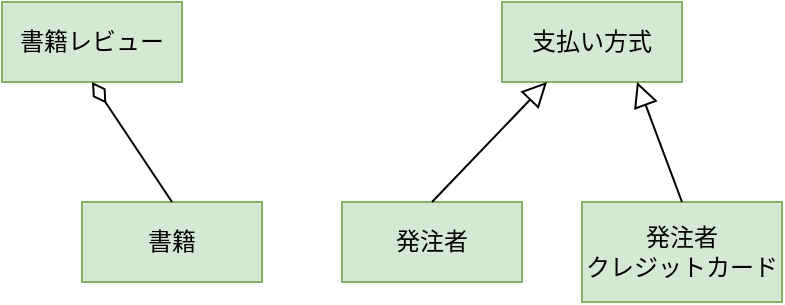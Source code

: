 <mxfile version="28.1.2">
  <diagram name="ページ1" id="JEHONIYP_Q7C-oA9vNsH">
    <mxGraphModel dx="786" dy="516" grid="1" gridSize="10" guides="1" tooltips="1" connect="1" arrows="1" fold="1" page="1" pageScale="1" pageWidth="1600" pageHeight="1200" math="0" shadow="0">
      <root>
        <mxCell id="0" />
        <mxCell id="1" parent="0" />
        <mxCell id="JjNx8LgjltpNHp1LnsKQ-1" value="書籍" style="rounded=0;whiteSpace=wrap;html=1;fillColor=#d5e8d4;strokeColor=#82b366;" vertex="1" parent="1">
          <mxGeometry x="740" y="540" width="90" height="40" as="geometry" />
        </mxCell>
        <mxCell id="JjNx8LgjltpNHp1LnsKQ-2" value="書籍レビュー" style="rounded=0;whiteSpace=wrap;html=1;fillColor=#d5e8d4;strokeColor=#82b366;" vertex="1" parent="1">
          <mxGeometry x="700" y="440" width="90" height="40" as="geometry" />
        </mxCell>
        <mxCell id="JjNx8LgjltpNHp1LnsKQ-4" value="" style="endArrow=diamondThin;html=1;rounded=0;entryX=0.5;entryY=1;entryDx=0;entryDy=0;exitX=0.5;exitY=0;exitDx=0;exitDy=0;endFill=0;startSize=10;endSize=10;" edge="1" parent="1" source="JjNx8LgjltpNHp1LnsKQ-1" target="JjNx8LgjltpNHp1LnsKQ-2">
          <mxGeometry width="50" height="50" relative="1" as="geometry">
            <mxPoint x="770" y="580" as="sourcePoint" />
            <mxPoint x="820" y="530" as="targetPoint" />
          </mxGeometry>
        </mxCell>
        <mxCell id="JjNx8LgjltpNHp1LnsKQ-5" value="発注者&lt;br&gt;クレジットカード" style="rounded=0;whiteSpace=wrap;html=1;fillColor=#d5e8d4;strokeColor=#82b366;" vertex="1" parent="1">
          <mxGeometry x="990" y="540" width="100" height="50" as="geometry" />
        </mxCell>
        <mxCell id="JjNx8LgjltpNHp1LnsKQ-6" value="支払い方式" style="rounded=0;whiteSpace=wrap;html=1;fillColor=#d5e8d4;strokeColor=#82b366;" vertex="1" parent="1">
          <mxGeometry x="950" y="440" width="90" height="40" as="geometry" />
        </mxCell>
        <mxCell id="JjNx8LgjltpNHp1LnsKQ-7" value="" style="endArrow=block;html=1;rounded=0;entryX=0.75;entryY=1;entryDx=0;entryDy=0;exitX=0.5;exitY=0;exitDx=0;exitDy=0;endFill=0;startSize=10;endSize=10;" edge="1" parent="1" source="JjNx8LgjltpNHp1LnsKQ-5" target="JjNx8LgjltpNHp1LnsKQ-6">
          <mxGeometry width="50" height="50" relative="1" as="geometry">
            <mxPoint x="1020" y="580" as="sourcePoint" />
            <mxPoint x="1070" y="530" as="targetPoint" />
          </mxGeometry>
        </mxCell>
        <mxCell id="JjNx8LgjltpNHp1LnsKQ-8" value="発注者" style="rounded=0;whiteSpace=wrap;html=1;fillColor=#d5e8d4;strokeColor=#82b366;" vertex="1" parent="1">
          <mxGeometry x="870" y="540" width="90" height="40" as="geometry" />
        </mxCell>
        <mxCell id="JjNx8LgjltpNHp1LnsKQ-9" value="" style="endArrow=block;html=1;rounded=0;entryX=0.25;entryY=1;entryDx=0;entryDy=0;exitX=0.5;exitY=0;exitDx=0;exitDy=0;endFill=0;startSize=10;endSize=10;" edge="1" parent="1" source="JjNx8LgjltpNHp1LnsKQ-8" target="JjNx8LgjltpNHp1LnsKQ-6">
          <mxGeometry width="50" height="50" relative="1" as="geometry">
            <mxPoint x="1085" y="560" as="sourcePoint" />
            <mxPoint x="1040" y="500" as="targetPoint" />
          </mxGeometry>
        </mxCell>
      </root>
    </mxGraphModel>
  </diagram>
</mxfile>
